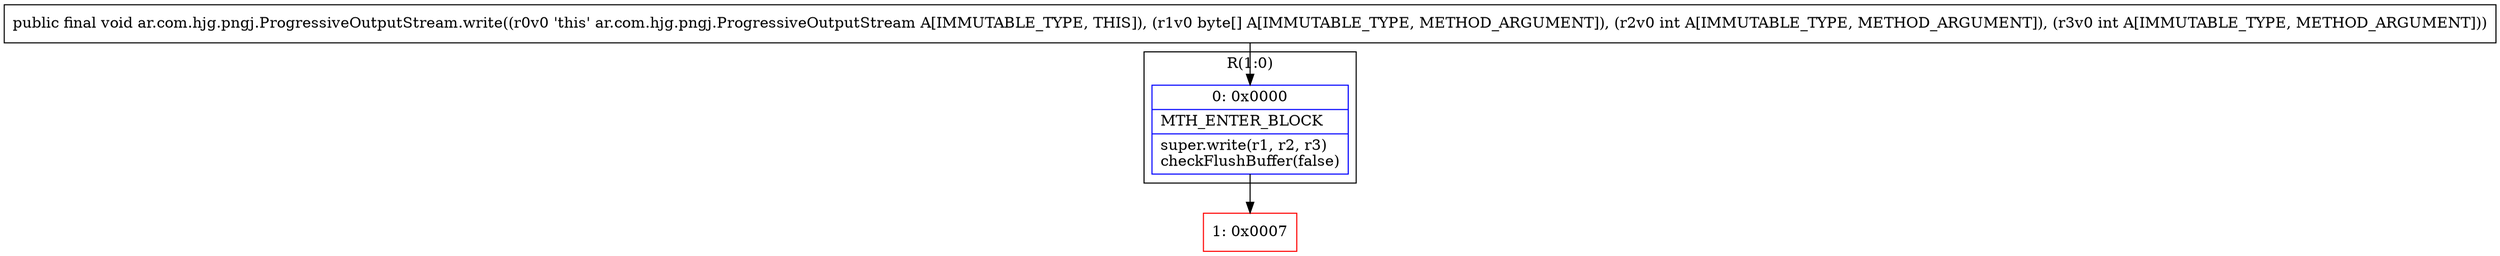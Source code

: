 digraph "CFG forar.com.hjg.pngj.ProgressiveOutputStream.write([BII)V" {
subgraph cluster_Region_1397122572 {
label = "R(1:0)";
node [shape=record,color=blue];
Node_0 [shape=record,label="{0\:\ 0x0000|MTH_ENTER_BLOCK\l|super.write(r1, r2, r3)\lcheckFlushBuffer(false)\l}"];
}
Node_1 [shape=record,color=red,label="{1\:\ 0x0007}"];
MethodNode[shape=record,label="{public final void ar.com.hjg.pngj.ProgressiveOutputStream.write((r0v0 'this' ar.com.hjg.pngj.ProgressiveOutputStream A[IMMUTABLE_TYPE, THIS]), (r1v0 byte[] A[IMMUTABLE_TYPE, METHOD_ARGUMENT]), (r2v0 int A[IMMUTABLE_TYPE, METHOD_ARGUMENT]), (r3v0 int A[IMMUTABLE_TYPE, METHOD_ARGUMENT])) }"];
MethodNode -> Node_0;
Node_0 -> Node_1;
}


